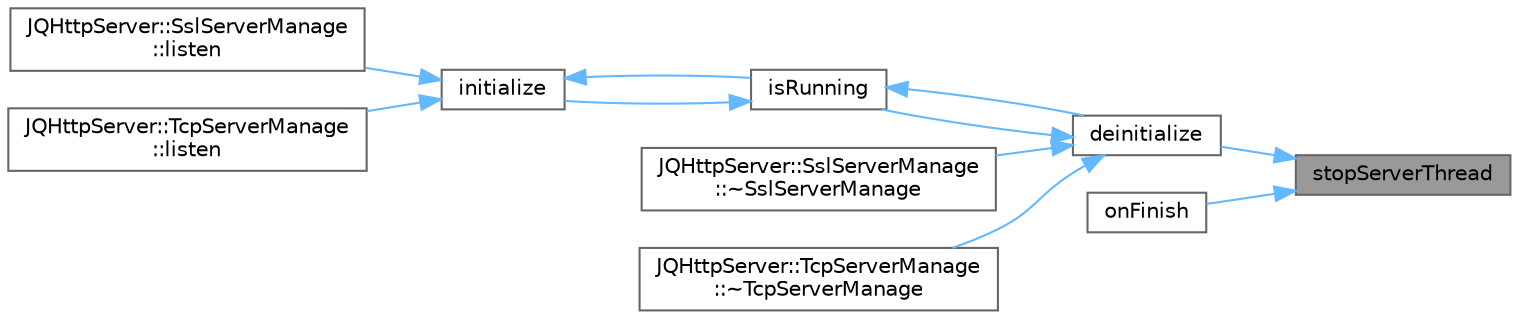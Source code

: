 digraph "stopServerThread"
{
 // LATEX_PDF_SIZE
  bgcolor="transparent";
  edge [fontname=Helvetica,fontsize=10,labelfontname=Helvetica,labelfontsize=10];
  node [fontname=Helvetica,fontsize=10,shape=box,height=0.2,width=0.4];
  rankdir="RL";
  Node1 [id="Node000001",label="stopServerThread",height=0.2,width=0.4,color="gray40", fillcolor="grey60", style="filled", fontcolor="black",tooltip="停止服务器线程。"];
  Node1 -> Node2 [id="edge1_Node000001_Node000002",dir="back",color="steelblue1",style="solid",tooltip=" "];
  Node2 [id="Node000002",label="deinitialize",height=0.2,width=0.4,color="grey40", fillcolor="white", style="filled",URL="$class_j_q_http_server_1_1_abstract_manage.html#a5f040a4635c90c304d5d3d0a760ed383",tooltip="反初始化。"];
  Node2 -> Node3 [id="edge2_Node000002_Node000003",dir="back",color="steelblue1",style="solid",tooltip=" "];
  Node3 [id="Node000003",label="isRunning",height=0.2,width=0.4,color="grey40", fillcolor="white", style="filled",URL="$class_j_q_http_server_1_1_abstract_manage.html#ae18fdecaaf0c007c3063f6f673633b91",tooltip="检查是否正在运行。"];
  Node3 -> Node2 [id="edge3_Node000003_Node000002",dir="back",color="steelblue1",style="solid",tooltip=" "];
  Node3 -> Node4 [id="edge4_Node000003_Node000004",dir="back",color="steelblue1",style="solid",tooltip=" "];
  Node4 [id="Node000004",label="initialize",height=0.2,width=0.4,color="grey40", fillcolor="white", style="filled",URL="$class_j_q_http_server_1_1_abstract_manage.html#ab3e7cc706c522b3231f9156bba461436",tooltip="初始化。"];
  Node4 -> Node3 [id="edge5_Node000004_Node000003",dir="back",color="steelblue1",style="solid",tooltip=" "];
  Node4 -> Node5 [id="edge6_Node000004_Node000005",dir="back",color="steelblue1",style="solid",tooltip=" "];
  Node5 [id="Node000005",label="JQHttpServer::SslServerManage\l::listen",height=0.2,width=0.4,color="grey40", fillcolor="white", style="filled",URL="$class_j_q_http_server_1_1_ssl_server_manage.html#a643d4c1cb7c9ccedbc20b61bf3d381d5",tooltip="监听。"];
  Node4 -> Node6 [id="edge7_Node000004_Node000006",dir="back",color="steelblue1",style="solid",tooltip=" "];
  Node6 [id="Node000006",label="JQHttpServer::TcpServerManage\l::listen",height=0.2,width=0.4,color="grey40", fillcolor="white", style="filled",URL="$class_j_q_http_server_1_1_tcp_server_manage.html#a3507638c85bec2a3f3d7a621c9fe8fa8",tooltip="监听。"];
  Node2 -> Node7 [id="edge8_Node000002_Node000007",dir="back",color="steelblue1",style="solid",tooltip=" "];
  Node7 [id="Node000007",label="JQHttpServer::SslServerManage\l::~SslServerManage",height=0.2,width=0.4,color="grey40", fillcolor="white", style="filled",URL="$class_j_q_http_server_1_1_ssl_server_manage.html#a247227d292dd8bcf91459962e6f62542",tooltip="析构函数。"];
  Node2 -> Node8 [id="edge9_Node000002_Node000008",dir="back",color="steelblue1",style="solid",tooltip=" "];
  Node8 [id="Node000008",label="JQHttpServer::TcpServerManage\l::~TcpServerManage",height=0.2,width=0.4,color="grey40", fillcolor="white", style="filled",URL="$class_j_q_http_server_1_1_tcp_server_manage.html#a2c6f25d74941e636f40a974564ba0e20",tooltip="析构函数。"];
  Node1 -> Node9 [id="edge10_Node000001_Node000009",dir="back",color="steelblue1",style="solid",tooltip=" "];
  Node9 [id="Node000009",label="onFinish",height=0.2,width=0.4,color="grey40", fillcolor="white", style="filled",URL="$class_j_q_http_server_1_1_abstract_manage.html#acef200f77a155c73fff25a83b105c1ed",tooltip="完成时调用。"];
}
